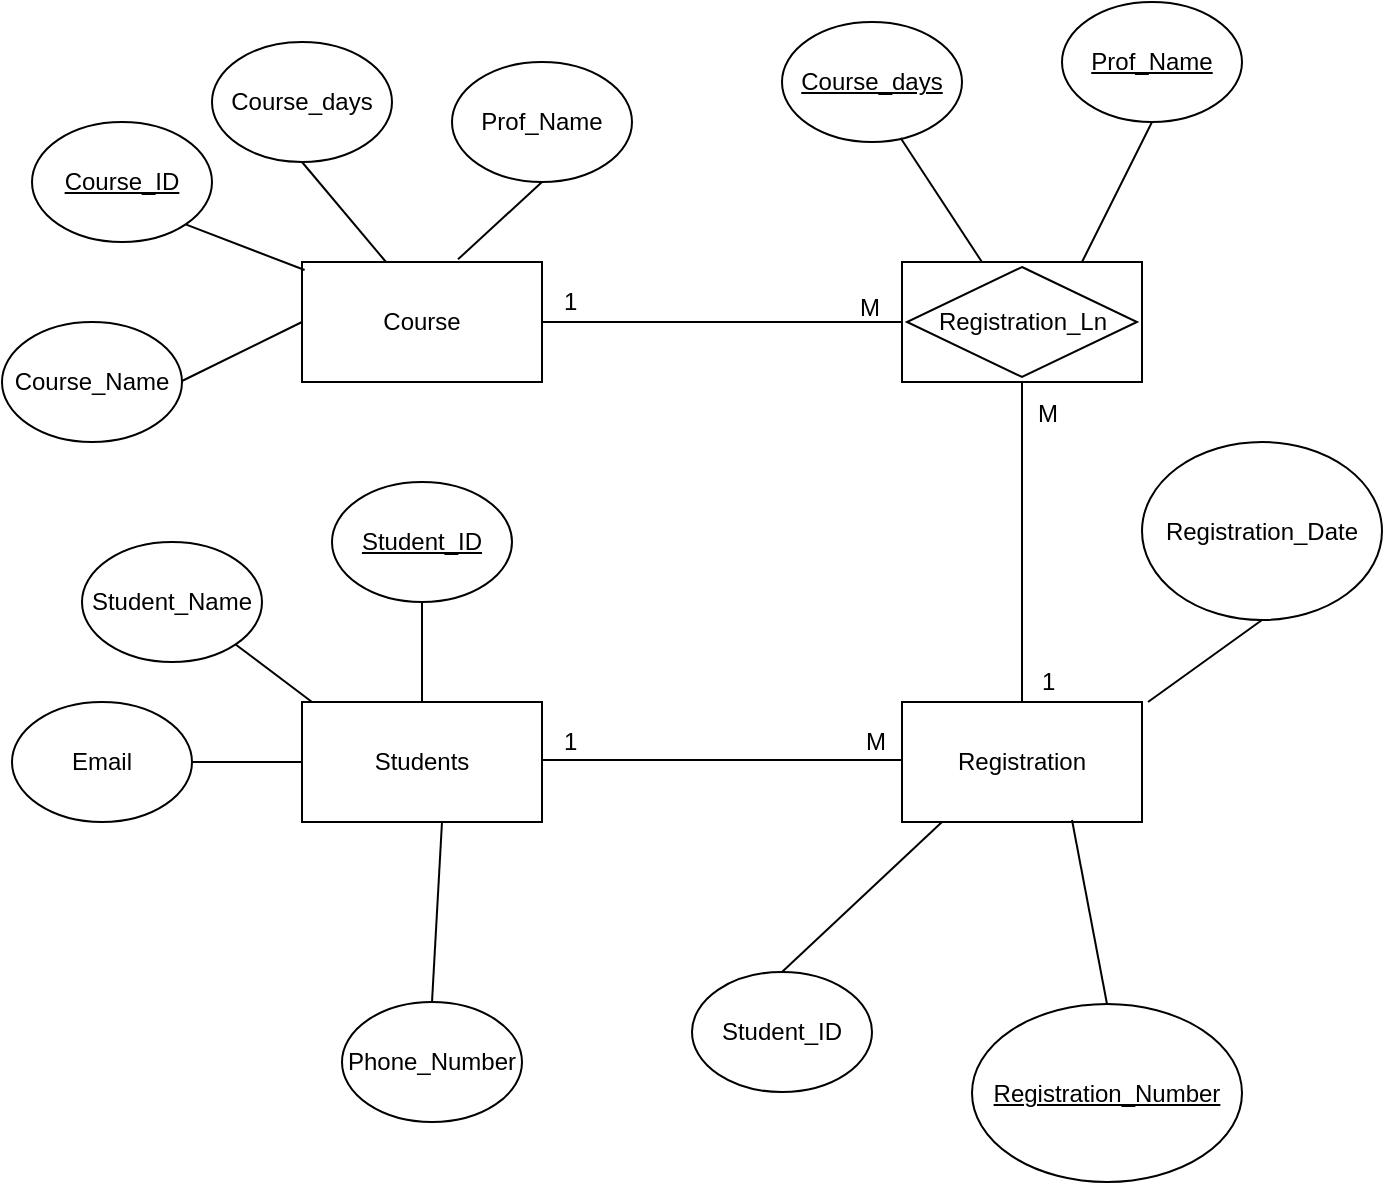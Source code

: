 <mxfile version="10.5.9" type="github"><diagram id="1ILgZa6HdID07UFeMsVb" name="Page-1"><mxGraphModel dx="754" dy="467" grid="1" gridSize="10" guides="1" tooltips="1" connect="1" arrows="1" fold="1" page="1" pageScale="1" pageWidth="827" pageHeight="1169" math="0" shadow="0"><root><mxCell id="0"/><mxCell id="1" parent="0"/><mxCell id="6a8q8xS_U3nwHiq9UdEt-5" value="Course_Name" style="ellipse;whiteSpace=wrap;html=1;" vertex="1" parent="1"><mxGeometry x="40" y="190" width="90" height="60" as="geometry"/></mxCell><mxCell id="6a8q8xS_U3nwHiq9UdEt-8" value="Prof_Name" style="ellipse;whiteSpace=wrap;html=1;" vertex="1" parent="1"><mxGeometry x="265" y="60" width="90" height="60" as="geometry"/></mxCell><mxCell id="6a8q8xS_U3nwHiq9UdEt-9" value="" style="endArrow=none;html=1;entryX=0.65;entryY=-0.022;entryDx=0;entryDy=0;entryPerimeter=0;exitX=0.5;exitY=1;exitDx=0;exitDy=0;" edge="1" parent="1" source="6a8q8xS_U3nwHiq9UdEt-8" target="6a8q8xS_U3nwHiq9UdEt-1"><mxGeometry width="50" height="50" relative="1" as="geometry"><mxPoint x="320" y="110" as="sourcePoint"/><mxPoint x="260" y="170" as="targetPoint"/></mxGeometry></mxCell><mxCell id="6a8q8xS_U3nwHiq9UdEt-11" value="" style="endArrow=none;html=1;entryX=0;entryY=0.5;entryDx=0;entryDy=0;" edge="1" parent="1" target="6a8q8xS_U3nwHiq9UdEt-1"><mxGeometry width="50" height="50" relative="1" as="geometry"><mxPoint x="130" y="219.5" as="sourcePoint"/><mxPoint x="190" y="219.5" as="targetPoint"/></mxGeometry></mxCell><mxCell id="6a8q8xS_U3nwHiq9UdEt-1" value="Course" style="rounded=0;whiteSpace=wrap;html=1;" vertex="1" parent="1"><mxGeometry x="190" y="160" width="120" height="60" as="geometry"/></mxCell><mxCell id="6a8q8xS_U3nwHiq9UdEt-14" value="" style="rounded=0;whiteSpace=wrap;html=1;" vertex="1" parent="1"><mxGeometry x="490" y="160" width="120" height="60" as="geometry"/></mxCell><mxCell id="6a8q8xS_U3nwHiq9UdEt-16" value="Registration" style="rounded=0;whiteSpace=wrap;html=1;" vertex="1" parent="1"><mxGeometry x="490" y="380" width="120" height="60" as="geometry"/></mxCell><mxCell id="6a8q8xS_U3nwHiq9UdEt-17" value="Students" style="rounded=0;whiteSpace=wrap;html=1;" vertex="1" parent="1"><mxGeometry x="190" y="380" width="120" height="60" as="geometry"/></mxCell><mxCell id="6a8q8xS_U3nwHiq9UdEt-18" value="Registration_Ln" style="rhombus;whiteSpace=wrap;html=1;" vertex="1" parent="1"><mxGeometry x="492.5" y="162.5" width="115" height="55" as="geometry"/></mxCell><mxCell id="6a8q8xS_U3nwHiq9UdEt-19" value="Email" style="ellipse;whiteSpace=wrap;html=1;" vertex="1" parent="1"><mxGeometry x="45" y="380" width="90" height="60" as="geometry"/></mxCell><mxCell id="6a8q8xS_U3nwHiq9UdEt-20" value="" style="endArrow=none;html=1;entryX=0;entryY=0.5;entryDx=0;entryDy=0;exitX=1;exitY=0.5;exitDx=0;exitDy=0;" edge="1" parent="1" source="6a8q8xS_U3nwHiq9UdEt-19" target="6a8q8xS_U3nwHiq9UdEt-17"><mxGeometry width="50" height="50" relative="1" as="geometry"><mxPoint x="140" y="410" as="sourcePoint"/><mxPoint x="190" y="440" as="targetPoint"/></mxGeometry></mxCell><mxCell id="6a8q8xS_U3nwHiq9UdEt-21" value="" style="group" vertex="1" connectable="0" parent="1"><mxGeometry x="55" y="90" width="90" height="60" as="geometry"/></mxCell><mxCell id="6a8q8xS_U3nwHiq9UdEt-6" value="&lt;u&gt;Course_ID&lt;/u&gt;" style="ellipse;whiteSpace=wrap;html=1;" vertex="1" parent="6a8q8xS_U3nwHiq9UdEt-21"><mxGeometry width="90" height="60" as="geometry"/></mxCell><mxCell id="6a8q8xS_U3nwHiq9UdEt-12" value="" style="endArrow=none;html=1;entryX=0.011;entryY=0.067;entryDx=0;entryDy=0;entryPerimeter=0;exitX=1;exitY=1;exitDx=0;exitDy=0;" edge="1" parent="6a8q8xS_U3nwHiq9UdEt-21" source="6a8q8xS_U3nwHiq9UdEt-6" target="6a8q8xS_U3nwHiq9UdEt-1"><mxGeometry width="50" height="50" relative="1" as="geometry"><mxPoint x="86" y="40" as="sourcePoint"/><mxPoint x="115" y="80" as="targetPoint"/></mxGeometry></mxCell><mxCell id="6a8q8xS_U3nwHiq9UdEt-22" value="" style="group" vertex="1" connectable="0" parent="1"><mxGeometry x="80" y="300" width="90" height="60" as="geometry"/></mxCell><mxCell id="6a8q8xS_U3nwHiq9UdEt-23" value="Student_Name" style="ellipse;whiteSpace=wrap;html=1;" vertex="1" parent="6a8q8xS_U3nwHiq9UdEt-22"><mxGeometry width="90" height="60" as="geometry"/></mxCell><mxCell id="6a8q8xS_U3nwHiq9UdEt-24" value="" style="endArrow=none;html=1;entryX=0.011;entryY=0.067;entryDx=0;entryDy=0;entryPerimeter=0;exitX=1;exitY=1;exitDx=0;exitDy=0;" edge="1" parent="6a8q8xS_U3nwHiq9UdEt-22" source="6a8q8xS_U3nwHiq9UdEt-23"><mxGeometry width="50" height="50" relative="1" as="geometry"><mxPoint x="86" y="40" as="sourcePoint"/><mxPoint x="115" y="80" as="targetPoint"/></mxGeometry></mxCell><mxCell id="6a8q8xS_U3nwHiq9UdEt-29" value="" style="group" vertex="1" connectable="0" parent="1"><mxGeometry x="205" y="270" width="90" height="60" as="geometry"/></mxCell><mxCell id="6a8q8xS_U3nwHiq9UdEt-30" value="" style="group" vertex="1" connectable="0" parent="6a8q8xS_U3nwHiq9UdEt-29"><mxGeometry width="90" height="60" as="geometry"/></mxCell><mxCell id="6a8q8xS_U3nwHiq9UdEt-31" value="&lt;u&gt;Student_ID&lt;/u&gt;" style="ellipse;whiteSpace=wrap;html=1;" vertex="1" parent="6a8q8xS_U3nwHiq9UdEt-30"><mxGeometry width="90" height="60" as="geometry"/></mxCell><mxCell id="6a8q8xS_U3nwHiq9UdEt-34" value="" style="endArrow=none;html=1;exitX=0.5;exitY=0;exitDx=0;exitDy=0;entryX=0.5;entryY=1;entryDx=0;entryDy=0;" edge="1" parent="1" source="6a8q8xS_U3nwHiq9UdEt-17" target="6a8q8xS_U3nwHiq9UdEt-31"><mxGeometry width="50" height="50" relative="1" as="geometry"><mxPoint x="210" y="385" as="sourcePoint"/><mxPoint x="260" y="335" as="targetPoint"/></mxGeometry></mxCell><mxCell id="6a8q8xS_U3nwHiq9UdEt-35" value="Student_ID" style="ellipse;whiteSpace=wrap;html=1;" vertex="1" parent="1"><mxGeometry x="385" y="515" width="90" height="60" as="geometry"/></mxCell><mxCell id="6a8q8xS_U3nwHiq9UdEt-36" value="" style="endArrow=none;html=1;entryX=0.417;entryY=1;entryDx=0;entryDy=0;exitX=0.5;exitY=0;exitDx=0;exitDy=0;entryPerimeter=0;" edge="1" parent="1" source="6a8q8xS_U3nwHiq9UdEt-35"><mxGeometry width="50" height="50" relative="1" as="geometry"><mxPoint x="460" y="504.5" as="sourcePoint"/><mxPoint x="510" y="440" as="targetPoint"/></mxGeometry></mxCell><mxCell id="6a8q8xS_U3nwHiq9UdEt-37" value="Phone_Number" style="ellipse;whiteSpace=wrap;html=1;" vertex="1" parent="1"><mxGeometry x="210" y="530" width="90" height="60" as="geometry"/></mxCell><mxCell id="6a8q8xS_U3nwHiq9UdEt-38" value="" style="endArrow=none;html=1;exitX=0.5;exitY=0;exitDx=0;exitDy=0;" edge="1" parent="1" source="6a8q8xS_U3nwHiq9UdEt-37"><mxGeometry width="50" height="50" relative="1" as="geometry"><mxPoint x="265" y="530" as="sourcePoint"/><mxPoint x="260" y="440" as="targetPoint"/></mxGeometry></mxCell><mxCell id="6a8q8xS_U3nwHiq9UdEt-39" value="Registration_Date" style="ellipse;whiteSpace=wrap;html=1;" vertex="1" parent="1"><mxGeometry x="610" y="250" width="120" height="89" as="geometry"/></mxCell><mxCell id="6a8q8xS_U3nwHiq9UdEt-40" value="" style="endArrow=none;html=1;exitX=0.5;exitY=1;exitDx=0;exitDy=0;" edge="1" parent="1" source="6a8q8xS_U3nwHiq9UdEt-39"><mxGeometry width="50" height="50" relative="1" as="geometry"><mxPoint x="665" y="331" as="sourcePoint"/><mxPoint x="613" y="380" as="targetPoint"/></mxGeometry></mxCell><mxCell id="6a8q8xS_U3nwHiq9UdEt-41" value="&lt;u&gt;Prof_Name&lt;/u&gt;" style="ellipse;whiteSpace=wrap;html=1;" vertex="1" parent="1"><mxGeometry x="570" y="30" width="90" height="60" as="geometry"/></mxCell><mxCell id="6a8q8xS_U3nwHiq9UdEt-42" value="" style="endArrow=none;html=1;entryX=0.75;entryY=0;entryDx=0;entryDy=0;exitX=0.5;exitY=1;exitDx=0;exitDy=0;" edge="1" parent="1" source="6a8q8xS_U3nwHiq9UdEt-41" target="6a8q8xS_U3nwHiq9UdEt-14"><mxGeometry width="50" height="50" relative="1" as="geometry"><mxPoint x="635" y="120" as="sourcePoint"/><mxPoint x="583" y="169" as="targetPoint"/></mxGeometry></mxCell><mxCell id="6a8q8xS_U3nwHiq9UdEt-47" value="" style="group" vertex="1" connectable="0" parent="1"><mxGeometry x="145" y="50" width="90" height="60" as="geometry"/></mxCell><mxCell id="6a8q8xS_U3nwHiq9UdEt-28" value="" style="group" vertex="1" connectable="0" parent="6a8q8xS_U3nwHiq9UdEt-47"><mxGeometry width="90" height="60" as="geometry"/></mxCell><mxCell id="6a8q8xS_U3nwHiq9UdEt-25" value="" style="group" vertex="1" connectable="0" parent="6a8q8xS_U3nwHiq9UdEt-28"><mxGeometry width="90" height="60" as="geometry"/></mxCell><mxCell id="6a8q8xS_U3nwHiq9UdEt-7" value="Course_days" style="ellipse;whiteSpace=wrap;html=1;" vertex="1" parent="6a8q8xS_U3nwHiq9UdEt-25"><mxGeometry width="90" height="60" as="geometry"/></mxCell><mxCell id="6a8q8xS_U3nwHiq9UdEt-10" value="" style="endArrow=none;html=1;entryX=0.35;entryY=0;entryDx=0;entryDy=0;entryPerimeter=0;exitX=0.5;exitY=1;exitDx=0;exitDy=0;" edge="1" parent="1" source="6a8q8xS_U3nwHiq9UdEt-7" target="6a8q8xS_U3nwHiq9UdEt-1"><mxGeometry width="50" height="50" relative="1" as="geometry"><mxPoint x="85" y="49" as="sourcePoint"/><mxPoint x="125" y="75" as="targetPoint"/></mxGeometry></mxCell><mxCell id="6a8q8xS_U3nwHiq9UdEt-48" value="" style="group" vertex="1" connectable="0" parent="1"><mxGeometry x="430" y="40" width="90" height="60" as="geometry"/></mxCell><mxCell id="6a8q8xS_U3nwHiq9UdEt-49" value="" style="group" vertex="1" connectable="0" parent="6a8q8xS_U3nwHiq9UdEt-48"><mxGeometry width="90" height="60" as="geometry"/></mxCell><mxCell id="6a8q8xS_U3nwHiq9UdEt-50" value="" style="group" vertex="1" connectable="0" parent="6a8q8xS_U3nwHiq9UdEt-49"><mxGeometry width="90" height="60" as="geometry"/></mxCell><mxCell id="6a8q8xS_U3nwHiq9UdEt-51" value="&lt;u&gt;Course_days&lt;/u&gt;" style="ellipse;whiteSpace=wrap;html=1;" vertex="1" parent="6a8q8xS_U3nwHiq9UdEt-50"><mxGeometry width="90" height="60" as="geometry"/></mxCell><mxCell id="6a8q8xS_U3nwHiq9UdEt-52" value="" style="endArrow=none;html=1;exitX=0.333;exitY=0;exitDx=0;exitDy=0;entryX=0.659;entryY=0.967;entryDx=0;entryDy=0;entryPerimeter=0;exitPerimeter=0;" edge="1" parent="1" source="6a8q8xS_U3nwHiq9UdEt-14" target="6a8q8xS_U3nwHiq9UdEt-51"><mxGeometry width="50" height="50" relative="1" as="geometry"><mxPoint x="475" y="145" as="sourcePoint"/><mxPoint x="525" y="95" as="targetPoint"/></mxGeometry></mxCell><mxCell id="6a8q8xS_U3nwHiq9UdEt-56" value="&lt;u&gt;Registration_Number&lt;/u&gt;" style="ellipse;whiteSpace=wrap;html=1;" vertex="1" parent="1"><mxGeometry x="525" y="531" width="135" height="89" as="geometry"/></mxCell><mxCell id="6a8q8xS_U3nwHiq9UdEt-57" value="" style="endArrow=none;html=1;exitX=0.5;exitY=0;exitDx=0;exitDy=0;" edge="1" parent="1" source="6a8q8xS_U3nwHiq9UdEt-56"><mxGeometry width="50" height="50" relative="1" as="geometry"><mxPoint x="580" y="529" as="sourcePoint"/><mxPoint x="575" y="439" as="targetPoint"/></mxGeometry></mxCell><mxCell id="6a8q8xS_U3nwHiq9UdEt-60" value="" style="endArrow=none;html=1;entryX=0;entryY=0.5;entryDx=0;entryDy=0;exitX=1;exitY=0.5;exitDx=0;exitDy=0;" edge="1" parent="1" source="6a8q8xS_U3nwHiq9UdEt-1" target="6a8q8xS_U3nwHiq9UdEt-14"><mxGeometry width="50" height="50" relative="1" as="geometry"><mxPoint x="242.5" y="194.5" as="sourcePoint"/><mxPoint x="460" y="180" as="targetPoint"/></mxGeometry></mxCell><mxCell id="6a8q8xS_U3nwHiq9UdEt-62" value="" style="endArrow=none;html=1;entryX=0;entryY=0.5;entryDx=0;entryDy=0;exitX=1;exitY=0.5;exitDx=0;exitDy=0;" edge="1" parent="1"><mxGeometry width="50" height="50" relative="1" as="geometry"><mxPoint x="310" y="409" as="sourcePoint"/><mxPoint x="490" y="409" as="targetPoint"/></mxGeometry></mxCell><mxCell id="6a8q8xS_U3nwHiq9UdEt-63" value="" style="endArrow=none;html=1;" edge="1" parent="1"><mxGeometry width="50" height="50" relative="1" as="geometry"><mxPoint x="550" y="380" as="sourcePoint"/><mxPoint x="550" y="220" as="targetPoint"/></mxGeometry></mxCell><mxCell id="6a8q8xS_U3nwHiq9UdEt-65" value="1" style="text;html=1;resizable=0;points=[];autosize=1;align=left;verticalAlign=top;spacingTop=-4;" vertex="1" parent="1"><mxGeometry x="319" y="170" width="20" height="20" as="geometry"/></mxCell><mxCell id="6a8q8xS_U3nwHiq9UdEt-66" value="M" style="text;html=1;resizable=0;points=[];autosize=1;align=left;verticalAlign=top;spacingTop=-4;" vertex="1" parent="1"><mxGeometry x="467" y="173" width="30" height="20" as="geometry"/></mxCell><mxCell id="6a8q8xS_U3nwHiq9UdEt-67" value="M" style="text;html=1;resizable=0;points=[];autosize=1;align=left;verticalAlign=top;spacingTop=-4;" vertex="1" parent="1"><mxGeometry x="556" y="226" width="30" height="20" as="geometry"/></mxCell><mxCell id="6a8q8xS_U3nwHiq9UdEt-70" value="1" style="text;html=1;resizable=0;points=[];autosize=1;align=left;verticalAlign=top;spacingTop=-4;" vertex="1" parent="1"><mxGeometry x="558" y="360" width="20" height="20" as="geometry"/></mxCell><mxCell id="6a8q8xS_U3nwHiq9UdEt-71" value="M" style="text;html=1;resizable=0;points=[];autosize=1;align=left;verticalAlign=top;spacingTop=-4;" vertex="1" parent="1"><mxGeometry x="470" y="390" width="30" height="20" as="geometry"/></mxCell><mxCell id="6a8q8xS_U3nwHiq9UdEt-72" value="1" style="text;html=1;resizable=0;points=[];autosize=1;align=left;verticalAlign=top;spacingTop=-4;" vertex="1" parent="1"><mxGeometry x="319" y="390" width="20" height="20" as="geometry"/></mxCell></root></mxGraphModel></diagram></mxfile>